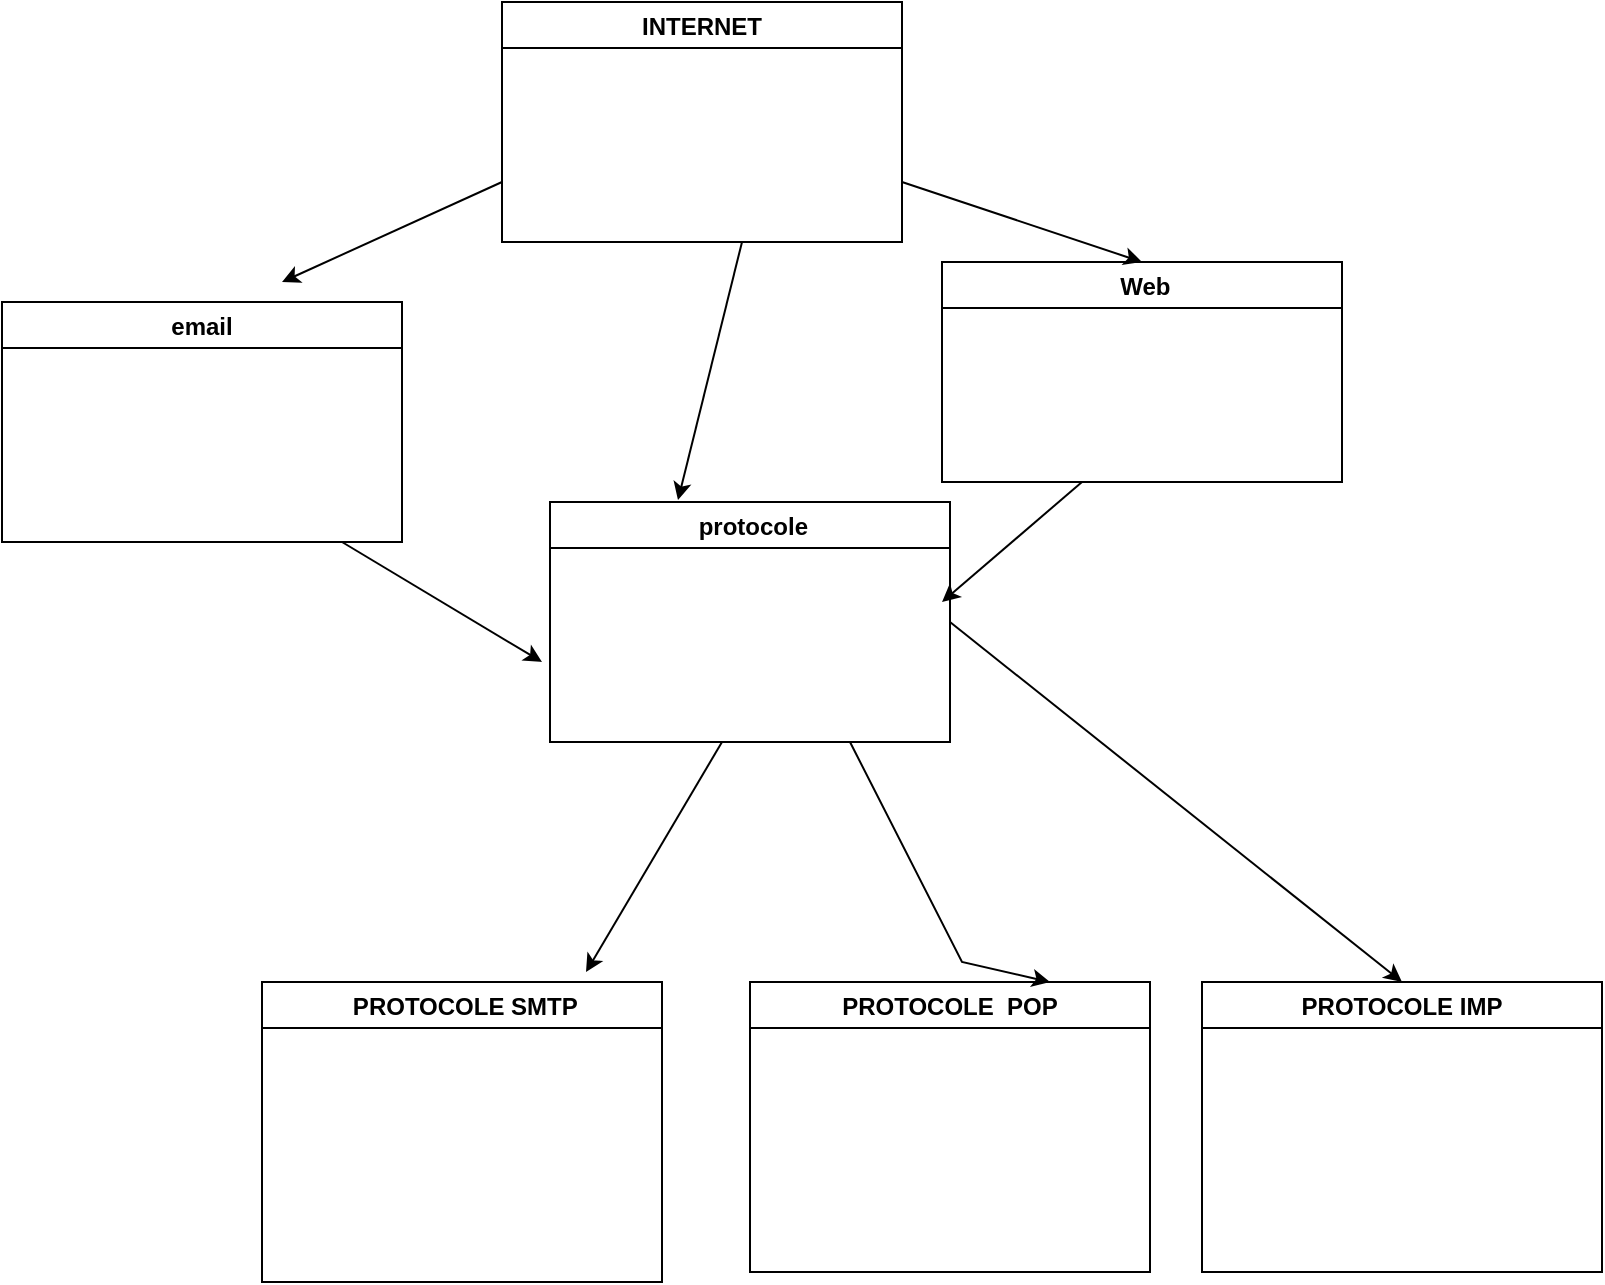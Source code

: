 <mxfile version="19.0.3" type="device"><diagram id="OOaaXlyY9fQf1XsL72YJ" name="Page-1"><mxGraphModel dx="1422" dy="857" grid="1" gridSize="10" guides="1" tooltips="1" connect="1" arrows="1" fold="1" page="1" pageScale="1" pageWidth="827" pageHeight="1169" math="0" shadow="0"><root><mxCell id="0"/><mxCell id="1" parent="0"/><mxCell id="c4-tmRdry3mbL3rzGqTw-2" value=" Web" style="swimlane;" vertex="1" parent="1"><mxGeometry x="510" y="170" width="200" height="110" as="geometry"/></mxCell><mxCell id="c4-tmRdry3mbL3rzGqTw-3" value="email" style="swimlane;" vertex="1" parent="1"><mxGeometry x="40" y="190" width="200" height="120" as="geometry"/></mxCell><mxCell id="c4-tmRdry3mbL3rzGqTw-4" value=" protocole" style="swimlane;" vertex="1" parent="1"><mxGeometry x="314" y="290" width="200" height="120" as="geometry"/></mxCell><mxCell id="c4-tmRdry3mbL3rzGqTw-20" value="" style="endArrow=classic;html=1;rounded=0;" edge="1" parent="c4-tmRdry3mbL3rzGqTw-4"><mxGeometry width="50" height="50" relative="1" as="geometry"><mxPoint x="266" y="-10" as="sourcePoint"/><mxPoint x="196" y="50" as="targetPoint"/></mxGeometry></mxCell><mxCell id="c4-tmRdry3mbL3rzGqTw-5" value=" PROTOCOLE SMTP" style="swimlane;" vertex="1" parent="1"><mxGeometry x="170" y="530" width="200" height="150" as="geometry"/></mxCell><mxCell id="c4-tmRdry3mbL3rzGqTw-6" value="" style="endArrow=classic;html=1;rounded=0;entryX=0.81;entryY=-0.033;entryDx=0;entryDy=0;entryPerimeter=0;" edge="1" parent="1" target="c4-tmRdry3mbL3rzGqTw-5"><mxGeometry width="50" height="50" relative="1" as="geometry"><mxPoint x="400" y="410" as="sourcePoint"/><mxPoint x="430" y="440" as="targetPoint"/></mxGeometry></mxCell><mxCell id="c4-tmRdry3mbL3rzGqTw-7" value="PROTOCOLE  POP" style="swimlane;" vertex="1" parent="1"><mxGeometry x="414" y="530" width="200" height="145" as="geometry"/></mxCell><mxCell id="c4-tmRdry3mbL3rzGqTw-8" value="" style="endArrow=classic;html=1;rounded=0;entryX=0.75;entryY=0;entryDx=0;entryDy=0;exitX=0.75;exitY=1;exitDx=0;exitDy=0;" edge="1" parent="1" source="c4-tmRdry3mbL3rzGqTw-4" target="c4-tmRdry3mbL3rzGqTw-7"><mxGeometry width="50" height="50" relative="1" as="geometry"><mxPoint x="660" y="460" as="sourcePoint"/><mxPoint x="710" y="410" as="targetPoint"/><Array as="points"><mxPoint x="520" y="520"/></Array></mxGeometry></mxCell><mxCell id="c4-tmRdry3mbL3rzGqTw-9" value="PROTOCOLE IMP" style="swimlane;" vertex="1" parent="1"><mxGeometry x="640" y="530" width="200" height="145" as="geometry"/></mxCell><mxCell id="c4-tmRdry3mbL3rzGqTw-11" value="" style="endArrow=classic;html=1;rounded=0;entryX=0.5;entryY=0;entryDx=0;entryDy=0;exitX=1;exitY=0.5;exitDx=0;exitDy=0;" edge="1" parent="1" source="c4-tmRdry3mbL3rzGqTw-4" target="c4-tmRdry3mbL3rzGqTw-9"><mxGeometry width="50" height="50" relative="1" as="geometry"><mxPoint x="580" y="370" as="sourcePoint"/><mxPoint x="710" y="390" as="targetPoint"/></mxGeometry></mxCell><mxCell id="c4-tmRdry3mbL3rzGqTw-12" value="INTERNET" style="swimlane;" vertex="1" parent="1"><mxGeometry x="290" y="40" width="200" height="120" as="geometry"/></mxCell><mxCell id="c4-tmRdry3mbL3rzGqTw-16" value="" style="endArrow=classic;html=1;rounded=0;entryX=0.5;entryY=0;entryDx=0;entryDy=0;exitX=1;exitY=0.75;exitDx=0;exitDy=0;" edge="1" parent="1" source="c4-tmRdry3mbL3rzGqTw-12" target="c4-tmRdry3mbL3rzGqTw-2"><mxGeometry width="50" height="50" relative="1" as="geometry"><mxPoint x="550" y="90" as="sourcePoint"/><mxPoint x="600" y="40" as="targetPoint"/></mxGeometry></mxCell><mxCell id="c4-tmRdry3mbL3rzGqTw-17" value="" style="endArrow=classic;html=1;rounded=0;exitX=0;exitY=0.75;exitDx=0;exitDy=0;" edge="1" parent="1" source="c4-tmRdry3mbL3rzGqTw-12"><mxGeometry width="50" height="50" relative="1" as="geometry"><mxPoint x="280" y="130" as="sourcePoint"/><mxPoint x="180" y="180" as="targetPoint"/></mxGeometry></mxCell><mxCell id="c4-tmRdry3mbL3rzGqTw-18" value="" style="endArrow=classic;html=1;rounded=0;entryX=0.32;entryY=-0.008;entryDx=0;entryDy=0;entryPerimeter=0;" edge="1" parent="1" target="c4-tmRdry3mbL3rzGqTw-4"><mxGeometry width="50" height="50" relative="1" as="geometry"><mxPoint x="410" y="160" as="sourcePoint"/><mxPoint x="440" y="190" as="targetPoint"/></mxGeometry></mxCell><mxCell id="c4-tmRdry3mbL3rzGqTw-19" value="" style="endArrow=classic;html=1;rounded=0;" edge="1" parent="1"><mxGeometry width="50" height="50" relative="1" as="geometry"><mxPoint x="210" y="310" as="sourcePoint"/><mxPoint x="310" y="370" as="targetPoint"/></mxGeometry></mxCell></root></mxGraphModel></diagram></mxfile>